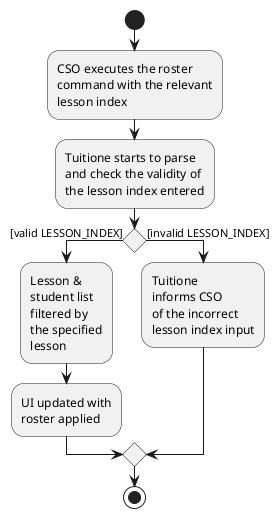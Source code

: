 @startuml
'https://plantuml.com/activity-diagram-beta

start
:CSO executes the roster
command with the relevant
lesson index;

:Tuitione starts to parse
and check the validity of
the lesson index entered;


if () then ([valid LESSON_INDEX])
        :Lesson &
        student list
        filtered by
        the specified
        lesson;

        :UI updated with
        roster applied;

else ([invalid LESSON_INDEX])
        :Tuitione
        informs CSO
        of the incorrect
        lesson index input;
endif

stop

@enduml
